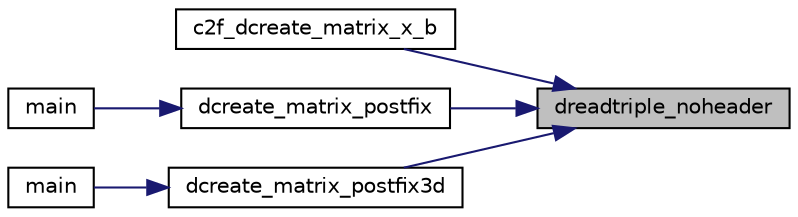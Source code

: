 digraph "dreadtriple_noheader"
{
 // LATEX_PDF_SIZE
  edge [fontname="Helvetica",fontsize="10",labelfontname="Helvetica",labelfontsize="10"];
  node [fontname="Helvetica",fontsize="10",shape=record];
  rankdir="RL";
  Node1 [label="dreadtriple_noheader",height=0.2,width=0.4,color="black", fillcolor="grey75", style="filled", fontcolor="black",tooltip=" "];
  Node1 -> Node2 [dir="back",color="midnightblue",fontsize="10",style="solid",fontname="Helvetica"];
  Node2 [label="c2f_dcreate_matrix_x_b",height=0.2,width=0.4,color="black", fillcolor="white", style="filled",URL="$c2f__dcreate__matrix__x__b_8c.html#acdabe0154957187d41ccb026537a69ac",tooltip=" "];
  Node1 -> Node3 [dir="back",color="midnightblue",fontsize="10",style="solid",fontname="Helvetica"];
  Node3 [label="dcreate_matrix_postfix",height=0.2,width=0.4,color="black", fillcolor="white", style="filled",URL="$superlu__ddefs_8h.html#ab97540f1b1596583c6426d6fc6097523",tooltip=" "];
  Node3 -> Node4 [dir="back",color="midnightblue",fontsize="10",style="solid",fontname="Helvetica"];
  Node4 [label="main",height=0.2,width=0.4,color="black", fillcolor="white", style="filled",URL="$pddrive_8c.html#a0ddf1224851353fc92bfbff6f499fa97",tooltip=" "];
  Node1 -> Node5 [dir="back",color="midnightblue",fontsize="10",style="solid",fontname="Helvetica"];
  Node5 [label="dcreate_matrix_postfix3d",height=0.2,width=0.4,color="black", fillcolor="white", style="filled",URL="$superlu__ddefs_8h.html#a5e5045fc996cc4a14dcf4af4ebb4a35b",tooltip=" "];
  Node5 -> Node6 [dir="back",color="midnightblue",fontsize="10",style="solid",fontname="Helvetica"];
  Node6 [label="main",height=0.2,width=0.4,color="black", fillcolor="white", style="filled",URL="$pddrive3d_8c.html#a0ddf1224851353fc92bfbff6f499fa97",tooltip=" "];
}
